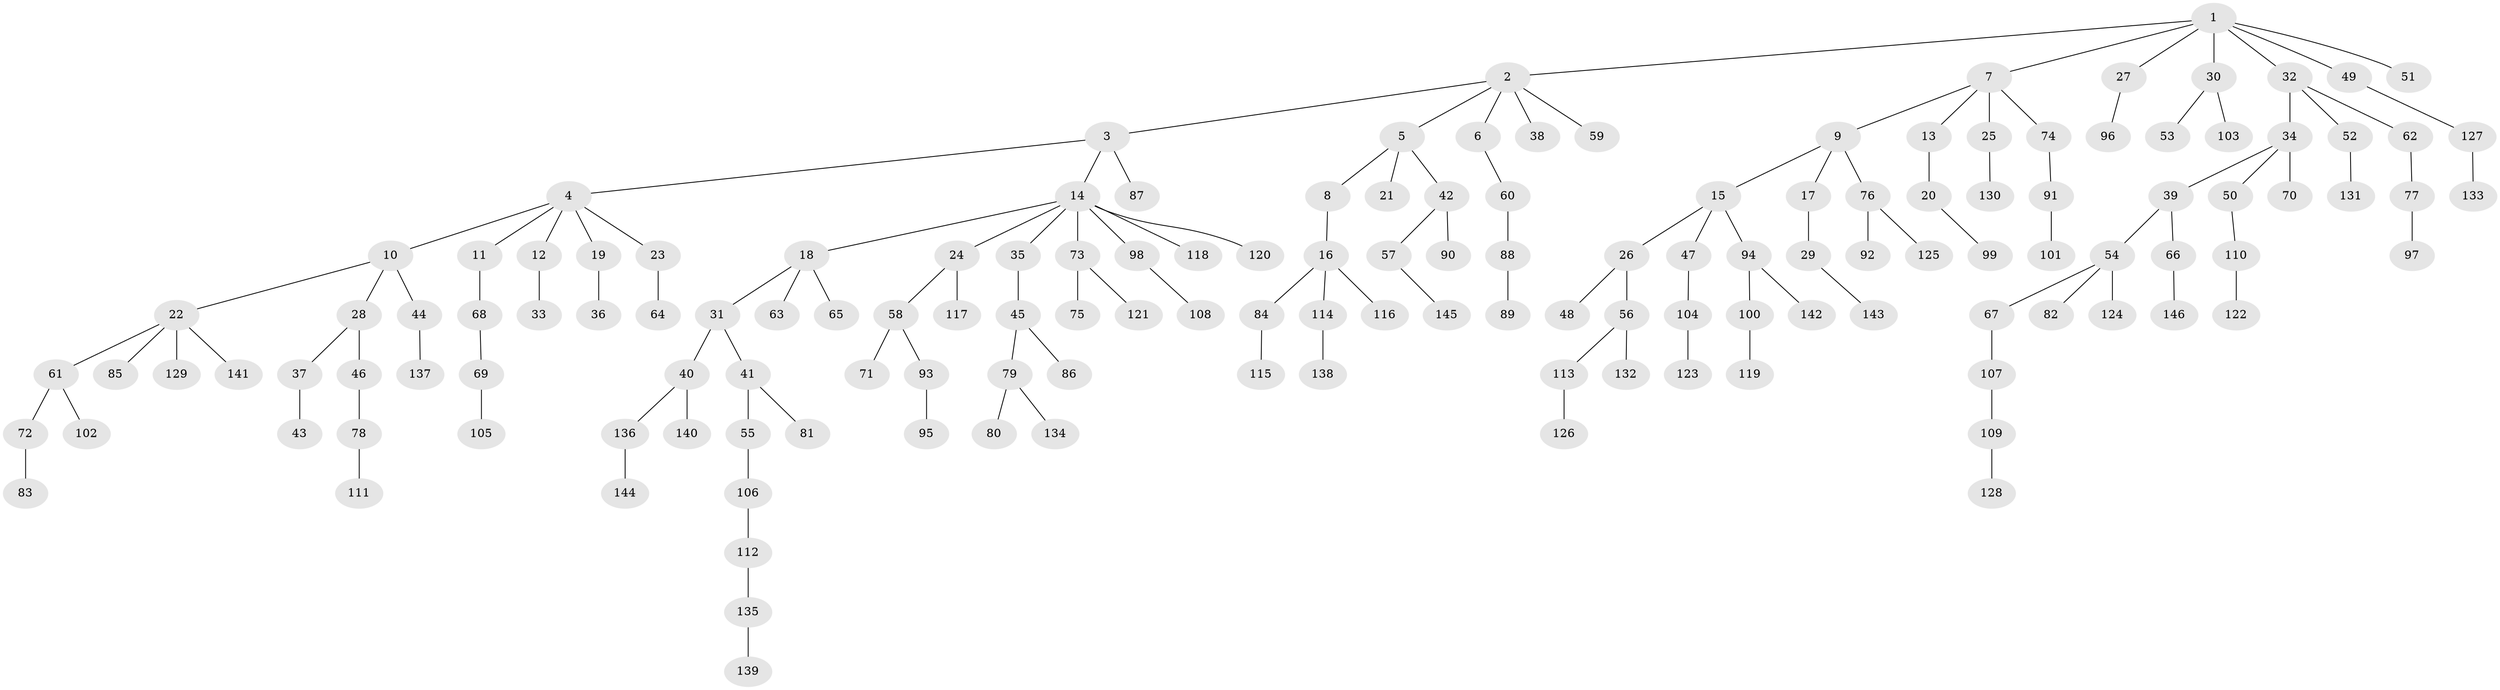 // Generated by graph-tools (version 1.1) at 2025/36/03/09/25 02:36:48]
// undirected, 146 vertices, 145 edges
graph export_dot {
graph [start="1"]
  node [color=gray90,style=filled];
  1;
  2;
  3;
  4;
  5;
  6;
  7;
  8;
  9;
  10;
  11;
  12;
  13;
  14;
  15;
  16;
  17;
  18;
  19;
  20;
  21;
  22;
  23;
  24;
  25;
  26;
  27;
  28;
  29;
  30;
  31;
  32;
  33;
  34;
  35;
  36;
  37;
  38;
  39;
  40;
  41;
  42;
  43;
  44;
  45;
  46;
  47;
  48;
  49;
  50;
  51;
  52;
  53;
  54;
  55;
  56;
  57;
  58;
  59;
  60;
  61;
  62;
  63;
  64;
  65;
  66;
  67;
  68;
  69;
  70;
  71;
  72;
  73;
  74;
  75;
  76;
  77;
  78;
  79;
  80;
  81;
  82;
  83;
  84;
  85;
  86;
  87;
  88;
  89;
  90;
  91;
  92;
  93;
  94;
  95;
  96;
  97;
  98;
  99;
  100;
  101;
  102;
  103;
  104;
  105;
  106;
  107;
  108;
  109;
  110;
  111;
  112;
  113;
  114;
  115;
  116;
  117;
  118;
  119;
  120;
  121;
  122;
  123;
  124;
  125;
  126;
  127;
  128;
  129;
  130;
  131;
  132;
  133;
  134;
  135;
  136;
  137;
  138;
  139;
  140;
  141;
  142;
  143;
  144;
  145;
  146;
  1 -- 2;
  1 -- 7;
  1 -- 27;
  1 -- 30;
  1 -- 32;
  1 -- 49;
  1 -- 51;
  2 -- 3;
  2 -- 5;
  2 -- 6;
  2 -- 38;
  2 -- 59;
  3 -- 4;
  3 -- 14;
  3 -- 87;
  4 -- 10;
  4 -- 11;
  4 -- 12;
  4 -- 19;
  4 -- 23;
  5 -- 8;
  5 -- 21;
  5 -- 42;
  6 -- 60;
  7 -- 9;
  7 -- 13;
  7 -- 25;
  7 -- 74;
  8 -- 16;
  9 -- 15;
  9 -- 17;
  9 -- 76;
  10 -- 22;
  10 -- 28;
  10 -- 44;
  11 -- 68;
  12 -- 33;
  13 -- 20;
  14 -- 18;
  14 -- 24;
  14 -- 35;
  14 -- 73;
  14 -- 98;
  14 -- 118;
  14 -- 120;
  15 -- 26;
  15 -- 47;
  15 -- 94;
  16 -- 84;
  16 -- 114;
  16 -- 116;
  17 -- 29;
  18 -- 31;
  18 -- 63;
  18 -- 65;
  19 -- 36;
  20 -- 99;
  22 -- 61;
  22 -- 85;
  22 -- 129;
  22 -- 141;
  23 -- 64;
  24 -- 58;
  24 -- 117;
  25 -- 130;
  26 -- 48;
  26 -- 56;
  27 -- 96;
  28 -- 37;
  28 -- 46;
  29 -- 143;
  30 -- 53;
  30 -- 103;
  31 -- 40;
  31 -- 41;
  32 -- 34;
  32 -- 52;
  32 -- 62;
  34 -- 39;
  34 -- 50;
  34 -- 70;
  35 -- 45;
  37 -- 43;
  39 -- 54;
  39 -- 66;
  40 -- 136;
  40 -- 140;
  41 -- 55;
  41 -- 81;
  42 -- 57;
  42 -- 90;
  44 -- 137;
  45 -- 79;
  45 -- 86;
  46 -- 78;
  47 -- 104;
  49 -- 127;
  50 -- 110;
  52 -- 131;
  54 -- 67;
  54 -- 82;
  54 -- 124;
  55 -- 106;
  56 -- 113;
  56 -- 132;
  57 -- 145;
  58 -- 71;
  58 -- 93;
  60 -- 88;
  61 -- 72;
  61 -- 102;
  62 -- 77;
  66 -- 146;
  67 -- 107;
  68 -- 69;
  69 -- 105;
  72 -- 83;
  73 -- 75;
  73 -- 121;
  74 -- 91;
  76 -- 92;
  76 -- 125;
  77 -- 97;
  78 -- 111;
  79 -- 80;
  79 -- 134;
  84 -- 115;
  88 -- 89;
  91 -- 101;
  93 -- 95;
  94 -- 100;
  94 -- 142;
  98 -- 108;
  100 -- 119;
  104 -- 123;
  106 -- 112;
  107 -- 109;
  109 -- 128;
  110 -- 122;
  112 -- 135;
  113 -- 126;
  114 -- 138;
  127 -- 133;
  135 -- 139;
  136 -- 144;
}
